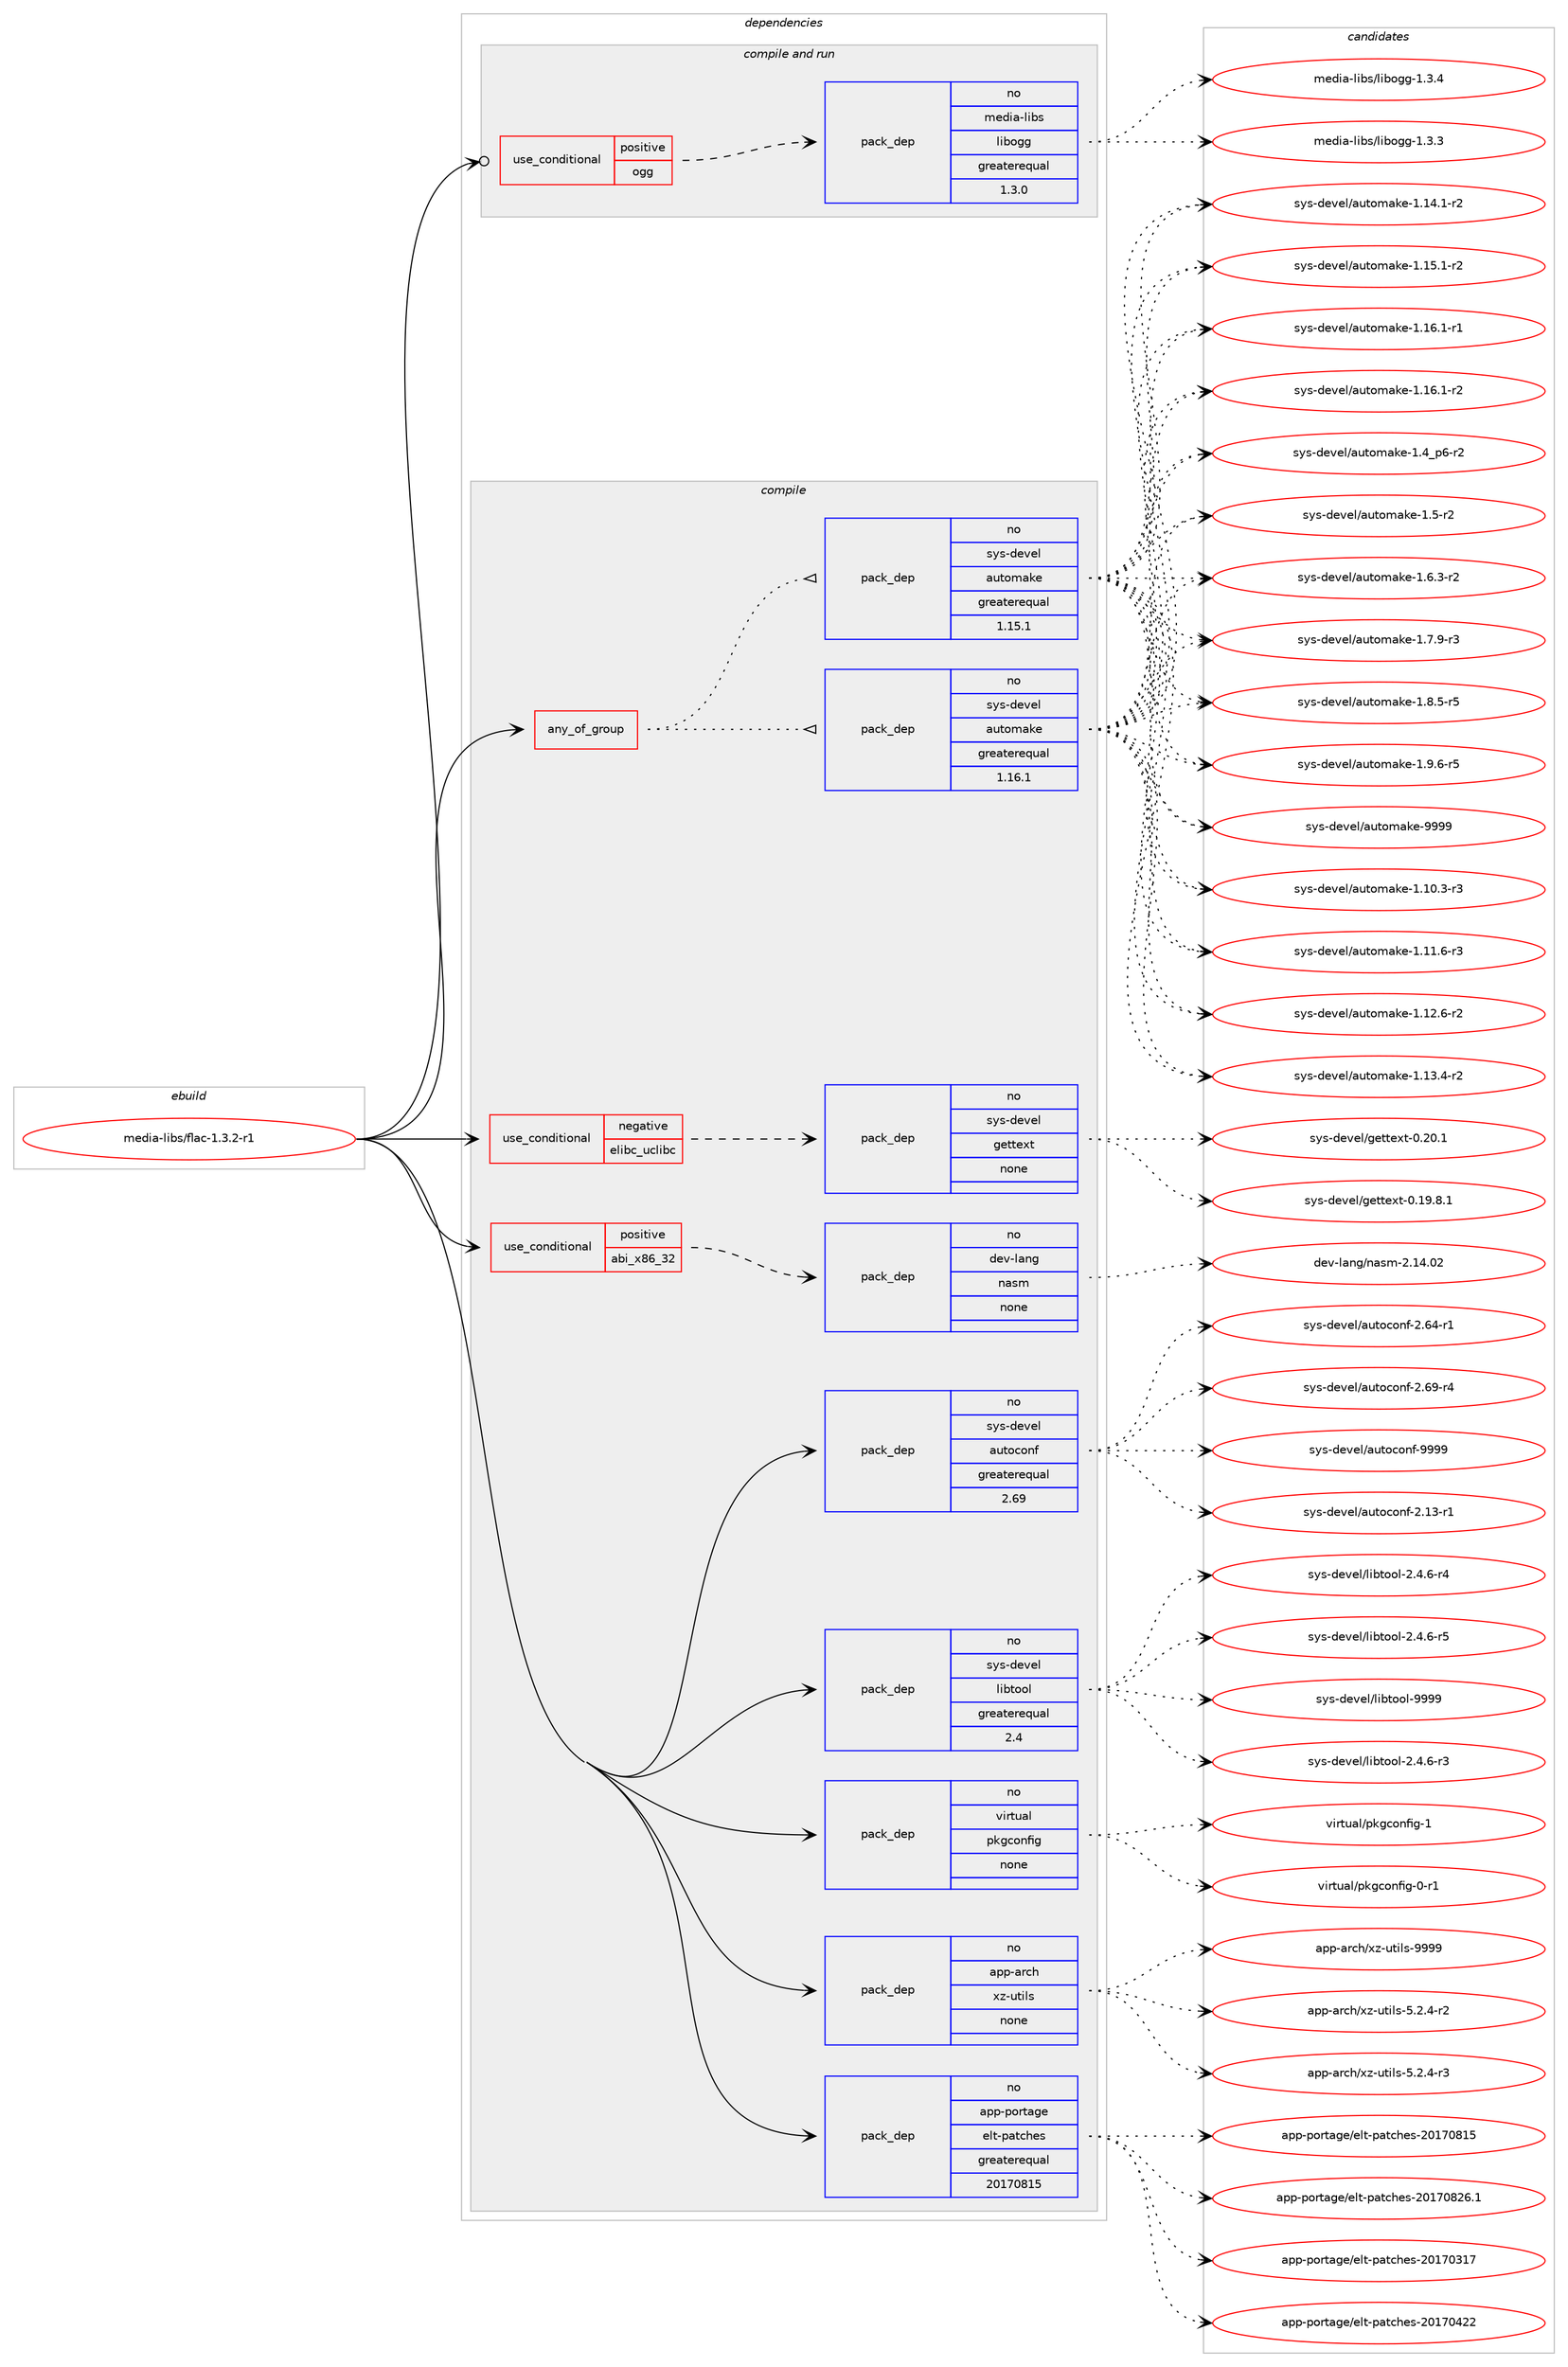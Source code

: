 digraph prolog {

# *************
# Graph options
# *************

newrank=true;
concentrate=true;
compound=true;
graph [rankdir=LR,fontname=Helvetica,fontsize=10,ranksep=1.5];#, ranksep=2.5, nodesep=0.2];
edge  [arrowhead=vee];
node  [fontname=Helvetica,fontsize=10];

# **********
# The ebuild
# **********

subgraph cluster_leftcol {
color=gray;
rank=same;
label=<<i>ebuild</i>>;
id [label="media-libs/flac-1.3.2-r1", color=red, width=4, href="../media-libs/flac-1.3.2-r1.svg"];
}

# ****************
# The dependencies
# ****************

subgraph cluster_midcol {
color=gray;
label=<<i>dependencies</i>>;
subgraph cluster_compile {
fillcolor="#eeeeee";
style=filled;
label=<<i>compile</i>>;
subgraph any13196 {
dependency785002 [label=<<TABLE BORDER="0" CELLBORDER="1" CELLSPACING="0" CELLPADDING="4"><TR><TD CELLPADDING="10">any_of_group</TD></TR></TABLE>>, shape=none, color=red];subgraph pack580518 {
dependency785003 [label=<<TABLE BORDER="0" CELLBORDER="1" CELLSPACING="0" CELLPADDING="4" WIDTH="220"><TR><TD ROWSPAN="6" CELLPADDING="30">pack_dep</TD></TR><TR><TD WIDTH="110">no</TD></TR><TR><TD>sys-devel</TD></TR><TR><TD>automake</TD></TR><TR><TD>greaterequal</TD></TR><TR><TD>1.16.1</TD></TR></TABLE>>, shape=none, color=blue];
}
dependency785002:e -> dependency785003:w [weight=20,style="dotted",arrowhead="oinv"];
subgraph pack580519 {
dependency785004 [label=<<TABLE BORDER="0" CELLBORDER="1" CELLSPACING="0" CELLPADDING="4" WIDTH="220"><TR><TD ROWSPAN="6" CELLPADDING="30">pack_dep</TD></TR><TR><TD WIDTH="110">no</TD></TR><TR><TD>sys-devel</TD></TR><TR><TD>automake</TD></TR><TR><TD>greaterequal</TD></TR><TR><TD>1.15.1</TD></TR></TABLE>>, shape=none, color=blue];
}
dependency785002:e -> dependency785004:w [weight=20,style="dotted",arrowhead="oinv"];
}
id:e -> dependency785002:w [weight=20,style="solid",arrowhead="vee"];
subgraph cond190867 {
dependency785005 [label=<<TABLE BORDER="0" CELLBORDER="1" CELLSPACING="0" CELLPADDING="4"><TR><TD ROWSPAN="3" CELLPADDING="10">use_conditional</TD></TR><TR><TD>negative</TD></TR><TR><TD>elibc_uclibc</TD></TR></TABLE>>, shape=none, color=red];
subgraph pack580520 {
dependency785006 [label=<<TABLE BORDER="0" CELLBORDER="1" CELLSPACING="0" CELLPADDING="4" WIDTH="220"><TR><TD ROWSPAN="6" CELLPADDING="30">pack_dep</TD></TR><TR><TD WIDTH="110">no</TD></TR><TR><TD>sys-devel</TD></TR><TR><TD>gettext</TD></TR><TR><TD>none</TD></TR><TR><TD></TD></TR></TABLE>>, shape=none, color=blue];
}
dependency785005:e -> dependency785006:w [weight=20,style="dashed",arrowhead="vee"];
}
id:e -> dependency785005:w [weight=20,style="solid",arrowhead="vee"];
subgraph cond190868 {
dependency785007 [label=<<TABLE BORDER="0" CELLBORDER="1" CELLSPACING="0" CELLPADDING="4"><TR><TD ROWSPAN="3" CELLPADDING="10">use_conditional</TD></TR><TR><TD>positive</TD></TR><TR><TD>abi_x86_32</TD></TR></TABLE>>, shape=none, color=red];
subgraph pack580521 {
dependency785008 [label=<<TABLE BORDER="0" CELLBORDER="1" CELLSPACING="0" CELLPADDING="4" WIDTH="220"><TR><TD ROWSPAN="6" CELLPADDING="30">pack_dep</TD></TR><TR><TD WIDTH="110">no</TD></TR><TR><TD>dev-lang</TD></TR><TR><TD>nasm</TD></TR><TR><TD>none</TD></TR><TR><TD></TD></TR></TABLE>>, shape=none, color=blue];
}
dependency785007:e -> dependency785008:w [weight=20,style="dashed",arrowhead="vee"];
}
id:e -> dependency785007:w [weight=20,style="solid",arrowhead="vee"];
subgraph pack580522 {
dependency785009 [label=<<TABLE BORDER="0" CELLBORDER="1" CELLSPACING="0" CELLPADDING="4" WIDTH="220"><TR><TD ROWSPAN="6" CELLPADDING="30">pack_dep</TD></TR><TR><TD WIDTH="110">no</TD></TR><TR><TD>app-arch</TD></TR><TR><TD>xz-utils</TD></TR><TR><TD>none</TD></TR><TR><TD></TD></TR></TABLE>>, shape=none, color=blue];
}
id:e -> dependency785009:w [weight=20,style="solid",arrowhead="vee"];
subgraph pack580523 {
dependency785010 [label=<<TABLE BORDER="0" CELLBORDER="1" CELLSPACING="0" CELLPADDING="4" WIDTH="220"><TR><TD ROWSPAN="6" CELLPADDING="30">pack_dep</TD></TR><TR><TD WIDTH="110">no</TD></TR><TR><TD>app-portage</TD></TR><TR><TD>elt-patches</TD></TR><TR><TD>greaterequal</TD></TR><TR><TD>20170815</TD></TR></TABLE>>, shape=none, color=blue];
}
id:e -> dependency785010:w [weight=20,style="solid",arrowhead="vee"];
subgraph pack580524 {
dependency785011 [label=<<TABLE BORDER="0" CELLBORDER="1" CELLSPACING="0" CELLPADDING="4" WIDTH="220"><TR><TD ROWSPAN="6" CELLPADDING="30">pack_dep</TD></TR><TR><TD WIDTH="110">no</TD></TR><TR><TD>sys-devel</TD></TR><TR><TD>autoconf</TD></TR><TR><TD>greaterequal</TD></TR><TR><TD>2.69</TD></TR></TABLE>>, shape=none, color=blue];
}
id:e -> dependency785011:w [weight=20,style="solid",arrowhead="vee"];
subgraph pack580525 {
dependency785012 [label=<<TABLE BORDER="0" CELLBORDER="1" CELLSPACING="0" CELLPADDING="4" WIDTH="220"><TR><TD ROWSPAN="6" CELLPADDING="30">pack_dep</TD></TR><TR><TD WIDTH="110">no</TD></TR><TR><TD>sys-devel</TD></TR><TR><TD>libtool</TD></TR><TR><TD>greaterequal</TD></TR><TR><TD>2.4</TD></TR></TABLE>>, shape=none, color=blue];
}
id:e -> dependency785012:w [weight=20,style="solid",arrowhead="vee"];
subgraph pack580526 {
dependency785013 [label=<<TABLE BORDER="0" CELLBORDER="1" CELLSPACING="0" CELLPADDING="4" WIDTH="220"><TR><TD ROWSPAN="6" CELLPADDING="30">pack_dep</TD></TR><TR><TD WIDTH="110">no</TD></TR><TR><TD>virtual</TD></TR><TR><TD>pkgconfig</TD></TR><TR><TD>none</TD></TR><TR><TD></TD></TR></TABLE>>, shape=none, color=blue];
}
id:e -> dependency785013:w [weight=20,style="solid",arrowhead="vee"];
}
subgraph cluster_compileandrun {
fillcolor="#eeeeee";
style=filled;
label=<<i>compile and run</i>>;
subgraph cond190869 {
dependency785014 [label=<<TABLE BORDER="0" CELLBORDER="1" CELLSPACING="0" CELLPADDING="4"><TR><TD ROWSPAN="3" CELLPADDING="10">use_conditional</TD></TR><TR><TD>positive</TD></TR><TR><TD>ogg</TD></TR></TABLE>>, shape=none, color=red];
subgraph pack580527 {
dependency785015 [label=<<TABLE BORDER="0" CELLBORDER="1" CELLSPACING="0" CELLPADDING="4" WIDTH="220"><TR><TD ROWSPAN="6" CELLPADDING="30">pack_dep</TD></TR><TR><TD WIDTH="110">no</TD></TR><TR><TD>media-libs</TD></TR><TR><TD>libogg</TD></TR><TR><TD>greaterequal</TD></TR><TR><TD>1.3.0</TD></TR></TABLE>>, shape=none, color=blue];
}
dependency785014:e -> dependency785015:w [weight=20,style="dashed",arrowhead="vee"];
}
id:e -> dependency785014:w [weight=20,style="solid",arrowhead="odotvee"];
}
subgraph cluster_run {
fillcolor="#eeeeee";
style=filled;
label=<<i>run</i>>;
}
}

# **************
# The candidates
# **************

subgraph cluster_choices {
rank=same;
color=gray;
label=<<i>candidates</i>>;

subgraph choice580518 {
color=black;
nodesep=1;
choice11512111545100101118101108479711711611110997107101454946494846514511451 [label="sys-devel/automake-1.10.3-r3", color=red, width=4,href="../sys-devel/automake-1.10.3-r3.svg"];
choice11512111545100101118101108479711711611110997107101454946494946544511451 [label="sys-devel/automake-1.11.6-r3", color=red, width=4,href="../sys-devel/automake-1.11.6-r3.svg"];
choice11512111545100101118101108479711711611110997107101454946495046544511450 [label="sys-devel/automake-1.12.6-r2", color=red, width=4,href="../sys-devel/automake-1.12.6-r2.svg"];
choice11512111545100101118101108479711711611110997107101454946495146524511450 [label="sys-devel/automake-1.13.4-r2", color=red, width=4,href="../sys-devel/automake-1.13.4-r2.svg"];
choice11512111545100101118101108479711711611110997107101454946495246494511450 [label="sys-devel/automake-1.14.1-r2", color=red, width=4,href="../sys-devel/automake-1.14.1-r2.svg"];
choice11512111545100101118101108479711711611110997107101454946495346494511450 [label="sys-devel/automake-1.15.1-r2", color=red, width=4,href="../sys-devel/automake-1.15.1-r2.svg"];
choice11512111545100101118101108479711711611110997107101454946495446494511449 [label="sys-devel/automake-1.16.1-r1", color=red, width=4,href="../sys-devel/automake-1.16.1-r1.svg"];
choice11512111545100101118101108479711711611110997107101454946495446494511450 [label="sys-devel/automake-1.16.1-r2", color=red, width=4,href="../sys-devel/automake-1.16.1-r2.svg"];
choice115121115451001011181011084797117116111109971071014549465295112544511450 [label="sys-devel/automake-1.4_p6-r2", color=red, width=4,href="../sys-devel/automake-1.4_p6-r2.svg"];
choice11512111545100101118101108479711711611110997107101454946534511450 [label="sys-devel/automake-1.5-r2", color=red, width=4,href="../sys-devel/automake-1.5-r2.svg"];
choice115121115451001011181011084797117116111109971071014549465446514511450 [label="sys-devel/automake-1.6.3-r2", color=red, width=4,href="../sys-devel/automake-1.6.3-r2.svg"];
choice115121115451001011181011084797117116111109971071014549465546574511451 [label="sys-devel/automake-1.7.9-r3", color=red, width=4,href="../sys-devel/automake-1.7.9-r3.svg"];
choice115121115451001011181011084797117116111109971071014549465646534511453 [label="sys-devel/automake-1.8.5-r5", color=red, width=4,href="../sys-devel/automake-1.8.5-r5.svg"];
choice115121115451001011181011084797117116111109971071014549465746544511453 [label="sys-devel/automake-1.9.6-r5", color=red, width=4,href="../sys-devel/automake-1.9.6-r5.svg"];
choice115121115451001011181011084797117116111109971071014557575757 [label="sys-devel/automake-9999", color=red, width=4,href="../sys-devel/automake-9999.svg"];
dependency785003:e -> choice11512111545100101118101108479711711611110997107101454946494846514511451:w [style=dotted,weight="100"];
dependency785003:e -> choice11512111545100101118101108479711711611110997107101454946494946544511451:w [style=dotted,weight="100"];
dependency785003:e -> choice11512111545100101118101108479711711611110997107101454946495046544511450:w [style=dotted,weight="100"];
dependency785003:e -> choice11512111545100101118101108479711711611110997107101454946495146524511450:w [style=dotted,weight="100"];
dependency785003:e -> choice11512111545100101118101108479711711611110997107101454946495246494511450:w [style=dotted,weight="100"];
dependency785003:e -> choice11512111545100101118101108479711711611110997107101454946495346494511450:w [style=dotted,weight="100"];
dependency785003:e -> choice11512111545100101118101108479711711611110997107101454946495446494511449:w [style=dotted,weight="100"];
dependency785003:e -> choice11512111545100101118101108479711711611110997107101454946495446494511450:w [style=dotted,weight="100"];
dependency785003:e -> choice115121115451001011181011084797117116111109971071014549465295112544511450:w [style=dotted,weight="100"];
dependency785003:e -> choice11512111545100101118101108479711711611110997107101454946534511450:w [style=dotted,weight="100"];
dependency785003:e -> choice115121115451001011181011084797117116111109971071014549465446514511450:w [style=dotted,weight="100"];
dependency785003:e -> choice115121115451001011181011084797117116111109971071014549465546574511451:w [style=dotted,weight="100"];
dependency785003:e -> choice115121115451001011181011084797117116111109971071014549465646534511453:w [style=dotted,weight="100"];
dependency785003:e -> choice115121115451001011181011084797117116111109971071014549465746544511453:w [style=dotted,weight="100"];
dependency785003:e -> choice115121115451001011181011084797117116111109971071014557575757:w [style=dotted,weight="100"];
}
subgraph choice580519 {
color=black;
nodesep=1;
choice11512111545100101118101108479711711611110997107101454946494846514511451 [label="sys-devel/automake-1.10.3-r3", color=red, width=4,href="../sys-devel/automake-1.10.3-r3.svg"];
choice11512111545100101118101108479711711611110997107101454946494946544511451 [label="sys-devel/automake-1.11.6-r3", color=red, width=4,href="../sys-devel/automake-1.11.6-r3.svg"];
choice11512111545100101118101108479711711611110997107101454946495046544511450 [label="sys-devel/automake-1.12.6-r2", color=red, width=4,href="../sys-devel/automake-1.12.6-r2.svg"];
choice11512111545100101118101108479711711611110997107101454946495146524511450 [label="sys-devel/automake-1.13.4-r2", color=red, width=4,href="../sys-devel/automake-1.13.4-r2.svg"];
choice11512111545100101118101108479711711611110997107101454946495246494511450 [label="sys-devel/automake-1.14.1-r2", color=red, width=4,href="../sys-devel/automake-1.14.1-r2.svg"];
choice11512111545100101118101108479711711611110997107101454946495346494511450 [label="sys-devel/automake-1.15.1-r2", color=red, width=4,href="../sys-devel/automake-1.15.1-r2.svg"];
choice11512111545100101118101108479711711611110997107101454946495446494511449 [label="sys-devel/automake-1.16.1-r1", color=red, width=4,href="../sys-devel/automake-1.16.1-r1.svg"];
choice11512111545100101118101108479711711611110997107101454946495446494511450 [label="sys-devel/automake-1.16.1-r2", color=red, width=4,href="../sys-devel/automake-1.16.1-r2.svg"];
choice115121115451001011181011084797117116111109971071014549465295112544511450 [label="sys-devel/automake-1.4_p6-r2", color=red, width=4,href="../sys-devel/automake-1.4_p6-r2.svg"];
choice11512111545100101118101108479711711611110997107101454946534511450 [label="sys-devel/automake-1.5-r2", color=red, width=4,href="../sys-devel/automake-1.5-r2.svg"];
choice115121115451001011181011084797117116111109971071014549465446514511450 [label="sys-devel/automake-1.6.3-r2", color=red, width=4,href="../sys-devel/automake-1.6.3-r2.svg"];
choice115121115451001011181011084797117116111109971071014549465546574511451 [label="sys-devel/automake-1.7.9-r3", color=red, width=4,href="../sys-devel/automake-1.7.9-r3.svg"];
choice115121115451001011181011084797117116111109971071014549465646534511453 [label="sys-devel/automake-1.8.5-r5", color=red, width=4,href="../sys-devel/automake-1.8.5-r5.svg"];
choice115121115451001011181011084797117116111109971071014549465746544511453 [label="sys-devel/automake-1.9.6-r5", color=red, width=4,href="../sys-devel/automake-1.9.6-r5.svg"];
choice115121115451001011181011084797117116111109971071014557575757 [label="sys-devel/automake-9999", color=red, width=4,href="../sys-devel/automake-9999.svg"];
dependency785004:e -> choice11512111545100101118101108479711711611110997107101454946494846514511451:w [style=dotted,weight="100"];
dependency785004:e -> choice11512111545100101118101108479711711611110997107101454946494946544511451:w [style=dotted,weight="100"];
dependency785004:e -> choice11512111545100101118101108479711711611110997107101454946495046544511450:w [style=dotted,weight="100"];
dependency785004:e -> choice11512111545100101118101108479711711611110997107101454946495146524511450:w [style=dotted,weight="100"];
dependency785004:e -> choice11512111545100101118101108479711711611110997107101454946495246494511450:w [style=dotted,weight="100"];
dependency785004:e -> choice11512111545100101118101108479711711611110997107101454946495346494511450:w [style=dotted,weight="100"];
dependency785004:e -> choice11512111545100101118101108479711711611110997107101454946495446494511449:w [style=dotted,weight="100"];
dependency785004:e -> choice11512111545100101118101108479711711611110997107101454946495446494511450:w [style=dotted,weight="100"];
dependency785004:e -> choice115121115451001011181011084797117116111109971071014549465295112544511450:w [style=dotted,weight="100"];
dependency785004:e -> choice11512111545100101118101108479711711611110997107101454946534511450:w [style=dotted,weight="100"];
dependency785004:e -> choice115121115451001011181011084797117116111109971071014549465446514511450:w [style=dotted,weight="100"];
dependency785004:e -> choice115121115451001011181011084797117116111109971071014549465546574511451:w [style=dotted,weight="100"];
dependency785004:e -> choice115121115451001011181011084797117116111109971071014549465646534511453:w [style=dotted,weight="100"];
dependency785004:e -> choice115121115451001011181011084797117116111109971071014549465746544511453:w [style=dotted,weight="100"];
dependency785004:e -> choice115121115451001011181011084797117116111109971071014557575757:w [style=dotted,weight="100"];
}
subgraph choice580520 {
color=black;
nodesep=1;
choice1151211154510010111810110847103101116116101120116454846495746564649 [label="sys-devel/gettext-0.19.8.1", color=red, width=4,href="../sys-devel/gettext-0.19.8.1.svg"];
choice115121115451001011181011084710310111611610112011645484650484649 [label="sys-devel/gettext-0.20.1", color=red, width=4,href="../sys-devel/gettext-0.20.1.svg"];
dependency785006:e -> choice1151211154510010111810110847103101116116101120116454846495746564649:w [style=dotted,weight="100"];
dependency785006:e -> choice115121115451001011181011084710310111611610112011645484650484649:w [style=dotted,weight="100"];
}
subgraph choice580521 {
color=black;
nodesep=1;
choice100101118451089711010347110971151094550464952464850 [label="dev-lang/nasm-2.14.02", color=red, width=4,href="../dev-lang/nasm-2.14.02.svg"];
dependency785008:e -> choice100101118451089711010347110971151094550464952464850:w [style=dotted,weight="100"];
}
subgraph choice580522 {
color=black;
nodesep=1;
choice9711211245971149910447120122451171161051081154553465046524511450 [label="app-arch/xz-utils-5.2.4-r2", color=red, width=4,href="../app-arch/xz-utils-5.2.4-r2.svg"];
choice9711211245971149910447120122451171161051081154553465046524511451 [label="app-arch/xz-utils-5.2.4-r3", color=red, width=4,href="../app-arch/xz-utils-5.2.4-r3.svg"];
choice9711211245971149910447120122451171161051081154557575757 [label="app-arch/xz-utils-9999", color=red, width=4,href="../app-arch/xz-utils-9999.svg"];
dependency785009:e -> choice9711211245971149910447120122451171161051081154553465046524511450:w [style=dotted,weight="100"];
dependency785009:e -> choice9711211245971149910447120122451171161051081154553465046524511451:w [style=dotted,weight="100"];
dependency785009:e -> choice9711211245971149910447120122451171161051081154557575757:w [style=dotted,weight="100"];
}
subgraph choice580523 {
color=black;
nodesep=1;
choice97112112451121111141169710310147101108116451129711699104101115455048495548514955 [label="app-portage/elt-patches-20170317", color=red, width=4,href="../app-portage/elt-patches-20170317.svg"];
choice97112112451121111141169710310147101108116451129711699104101115455048495548525050 [label="app-portage/elt-patches-20170422", color=red, width=4,href="../app-portage/elt-patches-20170422.svg"];
choice97112112451121111141169710310147101108116451129711699104101115455048495548564953 [label="app-portage/elt-patches-20170815", color=red, width=4,href="../app-portage/elt-patches-20170815.svg"];
choice971121124511211111411697103101471011081164511297116991041011154550484955485650544649 [label="app-portage/elt-patches-20170826.1", color=red, width=4,href="../app-portage/elt-patches-20170826.1.svg"];
dependency785010:e -> choice97112112451121111141169710310147101108116451129711699104101115455048495548514955:w [style=dotted,weight="100"];
dependency785010:e -> choice97112112451121111141169710310147101108116451129711699104101115455048495548525050:w [style=dotted,weight="100"];
dependency785010:e -> choice97112112451121111141169710310147101108116451129711699104101115455048495548564953:w [style=dotted,weight="100"];
dependency785010:e -> choice971121124511211111411697103101471011081164511297116991041011154550484955485650544649:w [style=dotted,weight="100"];
}
subgraph choice580524 {
color=black;
nodesep=1;
choice1151211154510010111810110847971171161119911111010245504649514511449 [label="sys-devel/autoconf-2.13-r1", color=red, width=4,href="../sys-devel/autoconf-2.13-r1.svg"];
choice1151211154510010111810110847971171161119911111010245504654524511449 [label="sys-devel/autoconf-2.64-r1", color=red, width=4,href="../sys-devel/autoconf-2.64-r1.svg"];
choice1151211154510010111810110847971171161119911111010245504654574511452 [label="sys-devel/autoconf-2.69-r4", color=red, width=4,href="../sys-devel/autoconf-2.69-r4.svg"];
choice115121115451001011181011084797117116111991111101024557575757 [label="sys-devel/autoconf-9999", color=red, width=4,href="../sys-devel/autoconf-9999.svg"];
dependency785011:e -> choice1151211154510010111810110847971171161119911111010245504649514511449:w [style=dotted,weight="100"];
dependency785011:e -> choice1151211154510010111810110847971171161119911111010245504654524511449:w [style=dotted,weight="100"];
dependency785011:e -> choice1151211154510010111810110847971171161119911111010245504654574511452:w [style=dotted,weight="100"];
dependency785011:e -> choice115121115451001011181011084797117116111991111101024557575757:w [style=dotted,weight="100"];
}
subgraph choice580525 {
color=black;
nodesep=1;
choice1151211154510010111810110847108105981161111111084550465246544511451 [label="sys-devel/libtool-2.4.6-r3", color=red, width=4,href="../sys-devel/libtool-2.4.6-r3.svg"];
choice1151211154510010111810110847108105981161111111084550465246544511452 [label="sys-devel/libtool-2.4.6-r4", color=red, width=4,href="../sys-devel/libtool-2.4.6-r4.svg"];
choice1151211154510010111810110847108105981161111111084550465246544511453 [label="sys-devel/libtool-2.4.6-r5", color=red, width=4,href="../sys-devel/libtool-2.4.6-r5.svg"];
choice1151211154510010111810110847108105981161111111084557575757 [label="sys-devel/libtool-9999", color=red, width=4,href="../sys-devel/libtool-9999.svg"];
dependency785012:e -> choice1151211154510010111810110847108105981161111111084550465246544511451:w [style=dotted,weight="100"];
dependency785012:e -> choice1151211154510010111810110847108105981161111111084550465246544511452:w [style=dotted,weight="100"];
dependency785012:e -> choice1151211154510010111810110847108105981161111111084550465246544511453:w [style=dotted,weight="100"];
dependency785012:e -> choice1151211154510010111810110847108105981161111111084557575757:w [style=dotted,weight="100"];
}
subgraph choice580526 {
color=black;
nodesep=1;
choice11810511411611797108471121071039911111010210510345484511449 [label="virtual/pkgconfig-0-r1", color=red, width=4,href="../virtual/pkgconfig-0-r1.svg"];
choice1181051141161179710847112107103991111101021051034549 [label="virtual/pkgconfig-1", color=red, width=4,href="../virtual/pkgconfig-1.svg"];
dependency785013:e -> choice11810511411611797108471121071039911111010210510345484511449:w [style=dotted,weight="100"];
dependency785013:e -> choice1181051141161179710847112107103991111101021051034549:w [style=dotted,weight="100"];
}
subgraph choice580527 {
color=black;
nodesep=1;
choice1091011001059745108105981154710810598111103103454946514651 [label="media-libs/libogg-1.3.3", color=red, width=4,href="../media-libs/libogg-1.3.3.svg"];
choice1091011001059745108105981154710810598111103103454946514652 [label="media-libs/libogg-1.3.4", color=red, width=4,href="../media-libs/libogg-1.3.4.svg"];
dependency785015:e -> choice1091011001059745108105981154710810598111103103454946514651:w [style=dotted,weight="100"];
dependency785015:e -> choice1091011001059745108105981154710810598111103103454946514652:w [style=dotted,weight="100"];
}
}

}
